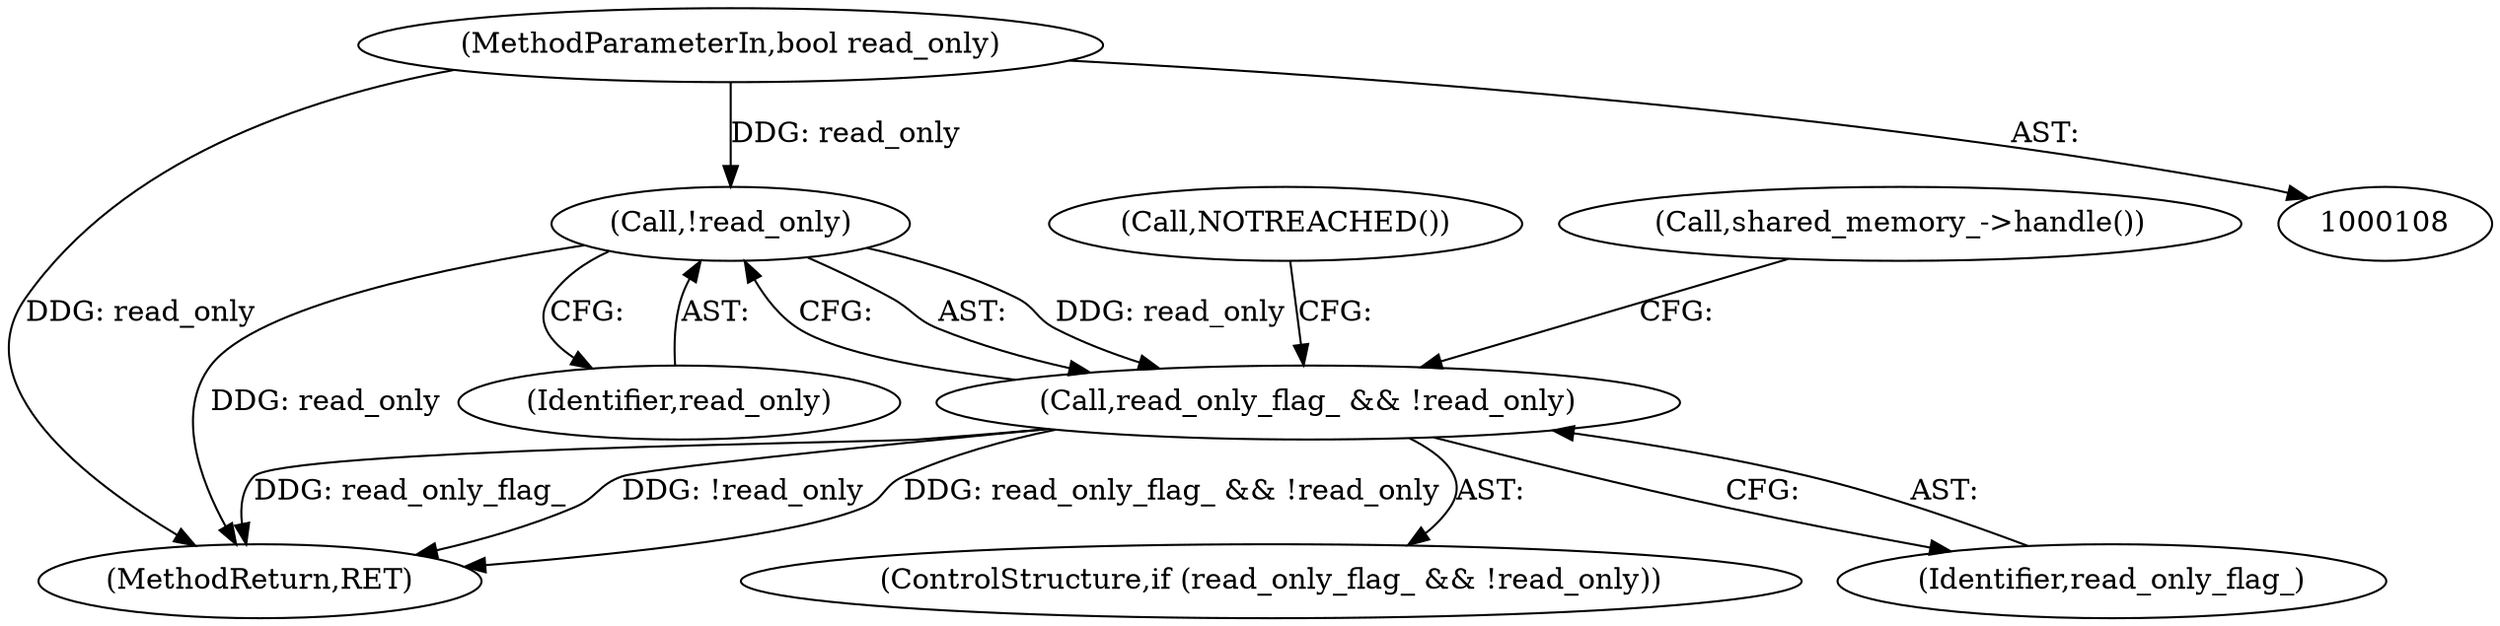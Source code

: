 digraph "0_Chrome_673ce95d481ea9368c4d4d43ac756ba1d6d9e608_18@API" {
"1000114" [label="(Call,!read_only)"];
"1000109" [label="(MethodParameterIn,bool read_only)"];
"1000112" [label="(Call,read_only_flag_ && !read_only)"];
"1000126" [label="(MethodReturn,RET)"];
"1000109" [label="(MethodParameterIn,bool read_only)"];
"1000117" [label="(Call,NOTREACHED())"];
"1000111" [label="(ControlStructure,if (read_only_flag_ && !read_only))"];
"1000113" [label="(Identifier,read_only_flag_)"];
"1000115" [label="(Identifier,read_only)"];
"1000123" [label="(Call,shared_memory_->handle())"];
"1000112" [label="(Call,read_only_flag_ && !read_only)"];
"1000114" [label="(Call,!read_only)"];
"1000114" -> "1000112"  [label="AST: "];
"1000114" -> "1000115"  [label="CFG: "];
"1000115" -> "1000114"  [label="AST: "];
"1000112" -> "1000114"  [label="CFG: "];
"1000114" -> "1000126"  [label="DDG: read_only"];
"1000114" -> "1000112"  [label="DDG: read_only"];
"1000109" -> "1000114"  [label="DDG: read_only"];
"1000109" -> "1000108"  [label="AST: "];
"1000109" -> "1000126"  [label="DDG: read_only"];
"1000112" -> "1000111"  [label="AST: "];
"1000112" -> "1000113"  [label="CFG: "];
"1000113" -> "1000112"  [label="AST: "];
"1000117" -> "1000112"  [label="CFG: "];
"1000123" -> "1000112"  [label="CFG: "];
"1000112" -> "1000126"  [label="DDG: !read_only"];
"1000112" -> "1000126"  [label="DDG: read_only_flag_ && !read_only"];
"1000112" -> "1000126"  [label="DDG: read_only_flag_"];
}
